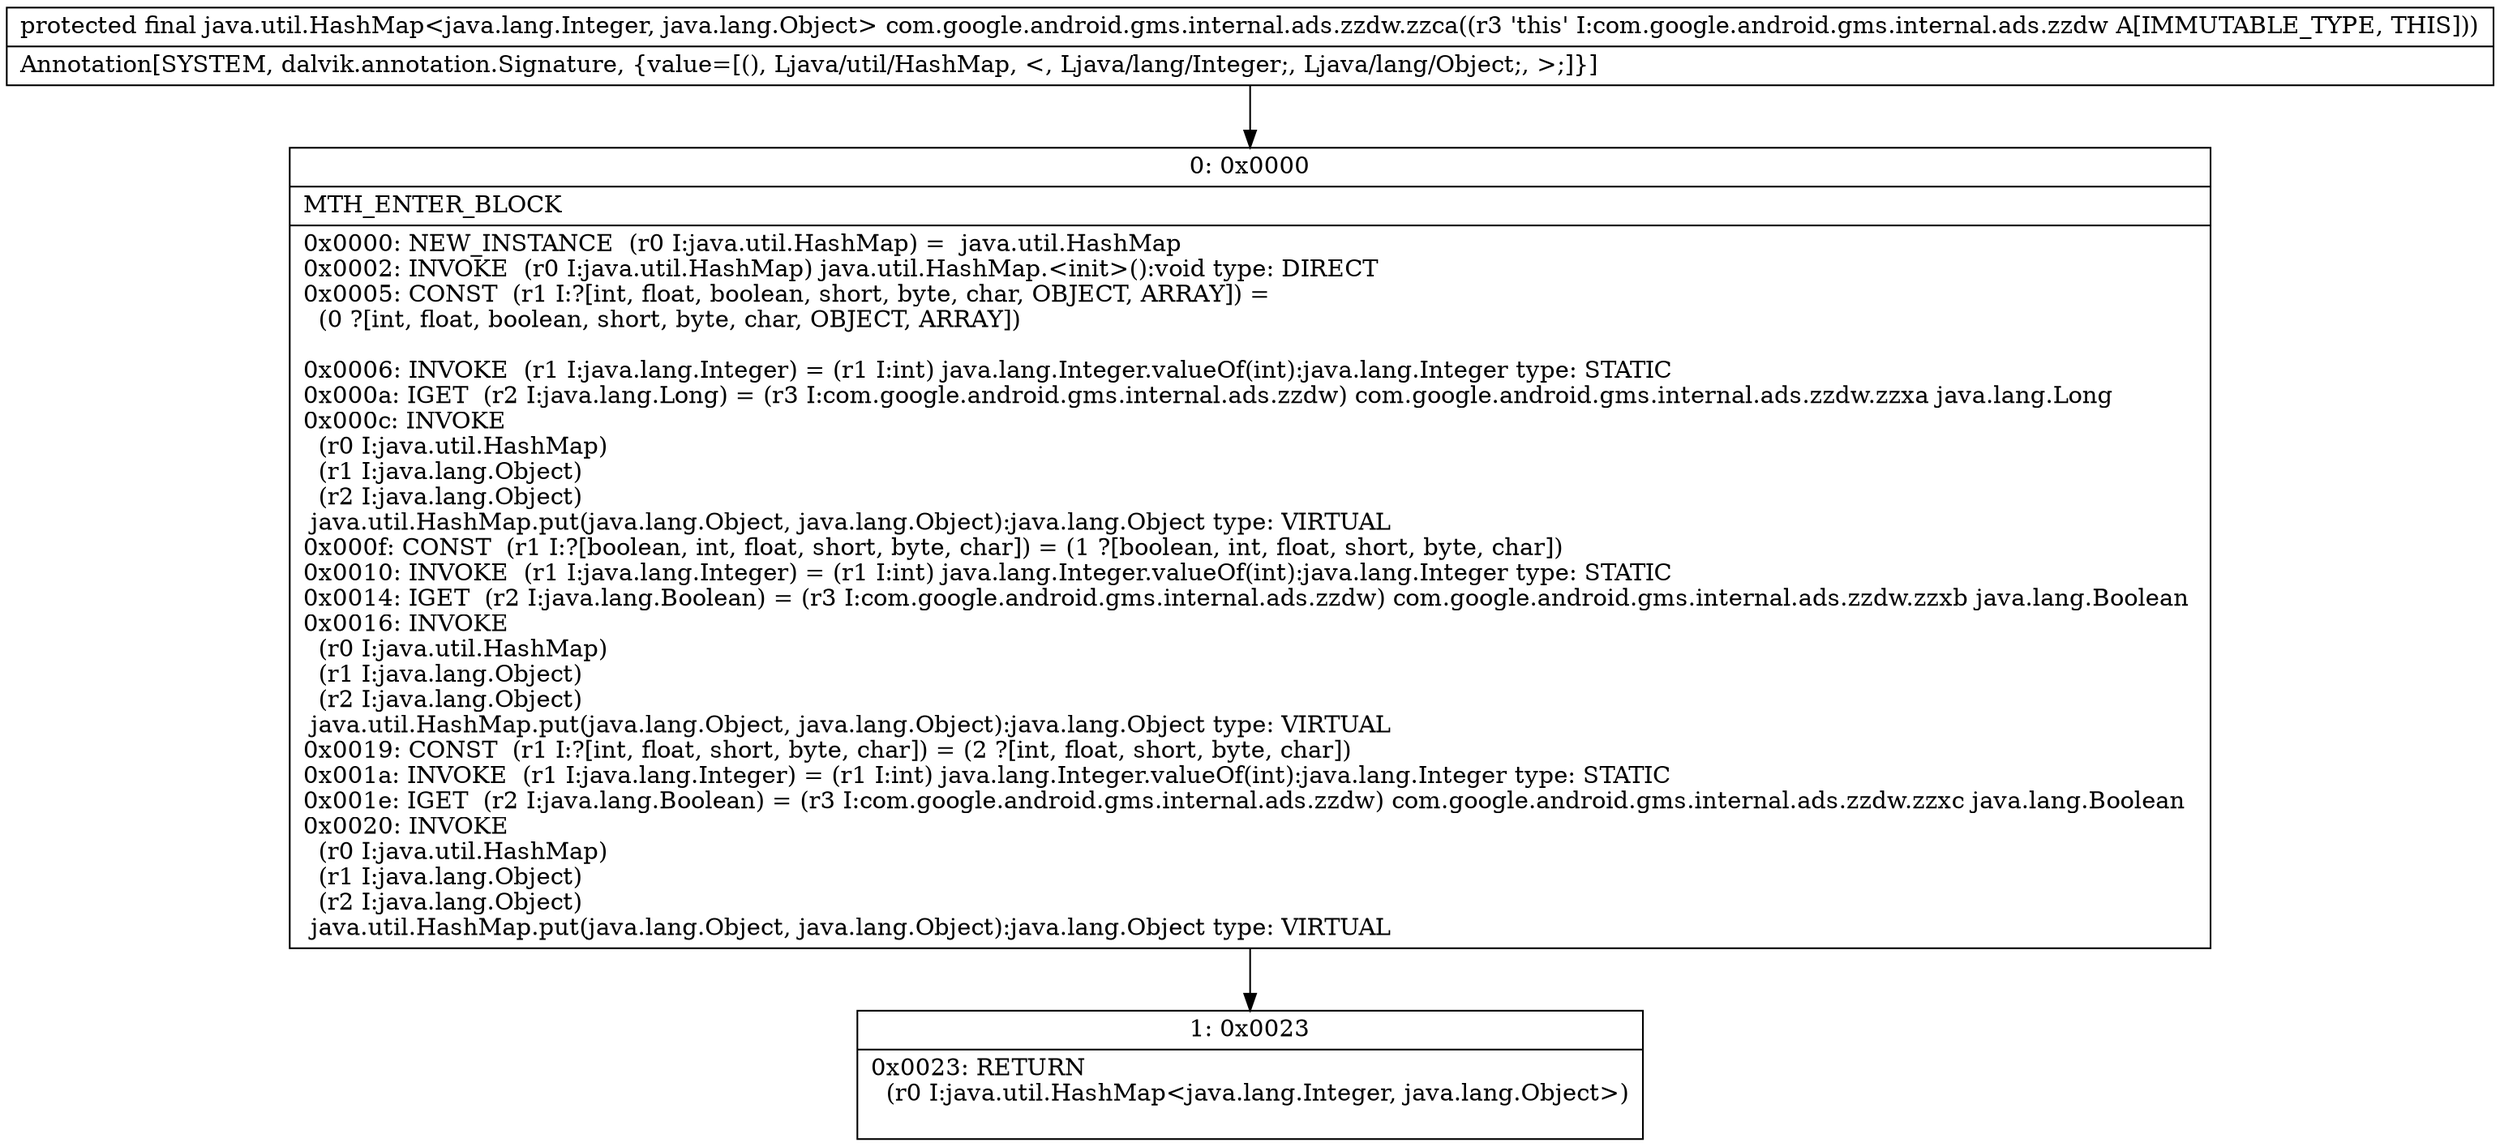 digraph "CFG forcom.google.android.gms.internal.ads.zzdw.zzca()Ljava\/util\/HashMap;" {
Node_0 [shape=record,label="{0\:\ 0x0000|MTH_ENTER_BLOCK\l|0x0000: NEW_INSTANCE  (r0 I:java.util.HashMap) =  java.util.HashMap \l0x0002: INVOKE  (r0 I:java.util.HashMap) java.util.HashMap.\<init\>():void type: DIRECT \l0x0005: CONST  (r1 I:?[int, float, boolean, short, byte, char, OBJECT, ARRAY]) = \l  (0 ?[int, float, boolean, short, byte, char, OBJECT, ARRAY])\l \l0x0006: INVOKE  (r1 I:java.lang.Integer) = (r1 I:int) java.lang.Integer.valueOf(int):java.lang.Integer type: STATIC \l0x000a: IGET  (r2 I:java.lang.Long) = (r3 I:com.google.android.gms.internal.ads.zzdw) com.google.android.gms.internal.ads.zzdw.zzxa java.lang.Long \l0x000c: INVOKE  \l  (r0 I:java.util.HashMap)\l  (r1 I:java.lang.Object)\l  (r2 I:java.lang.Object)\l java.util.HashMap.put(java.lang.Object, java.lang.Object):java.lang.Object type: VIRTUAL \l0x000f: CONST  (r1 I:?[boolean, int, float, short, byte, char]) = (1 ?[boolean, int, float, short, byte, char]) \l0x0010: INVOKE  (r1 I:java.lang.Integer) = (r1 I:int) java.lang.Integer.valueOf(int):java.lang.Integer type: STATIC \l0x0014: IGET  (r2 I:java.lang.Boolean) = (r3 I:com.google.android.gms.internal.ads.zzdw) com.google.android.gms.internal.ads.zzdw.zzxb java.lang.Boolean \l0x0016: INVOKE  \l  (r0 I:java.util.HashMap)\l  (r1 I:java.lang.Object)\l  (r2 I:java.lang.Object)\l java.util.HashMap.put(java.lang.Object, java.lang.Object):java.lang.Object type: VIRTUAL \l0x0019: CONST  (r1 I:?[int, float, short, byte, char]) = (2 ?[int, float, short, byte, char]) \l0x001a: INVOKE  (r1 I:java.lang.Integer) = (r1 I:int) java.lang.Integer.valueOf(int):java.lang.Integer type: STATIC \l0x001e: IGET  (r2 I:java.lang.Boolean) = (r3 I:com.google.android.gms.internal.ads.zzdw) com.google.android.gms.internal.ads.zzdw.zzxc java.lang.Boolean \l0x0020: INVOKE  \l  (r0 I:java.util.HashMap)\l  (r1 I:java.lang.Object)\l  (r2 I:java.lang.Object)\l java.util.HashMap.put(java.lang.Object, java.lang.Object):java.lang.Object type: VIRTUAL \l}"];
Node_1 [shape=record,label="{1\:\ 0x0023|0x0023: RETURN  \l  (r0 I:java.util.HashMap\<java.lang.Integer, java.lang.Object\>)\l \l}"];
MethodNode[shape=record,label="{protected final java.util.HashMap\<java.lang.Integer, java.lang.Object\> com.google.android.gms.internal.ads.zzdw.zzca((r3 'this' I:com.google.android.gms.internal.ads.zzdw A[IMMUTABLE_TYPE, THIS]))  | Annotation[SYSTEM, dalvik.annotation.Signature, \{value=[(), Ljava\/util\/HashMap, \<, Ljava\/lang\/Integer;, Ljava\/lang\/Object;, \>;]\}]\l}"];
MethodNode -> Node_0;
Node_0 -> Node_1;
}

